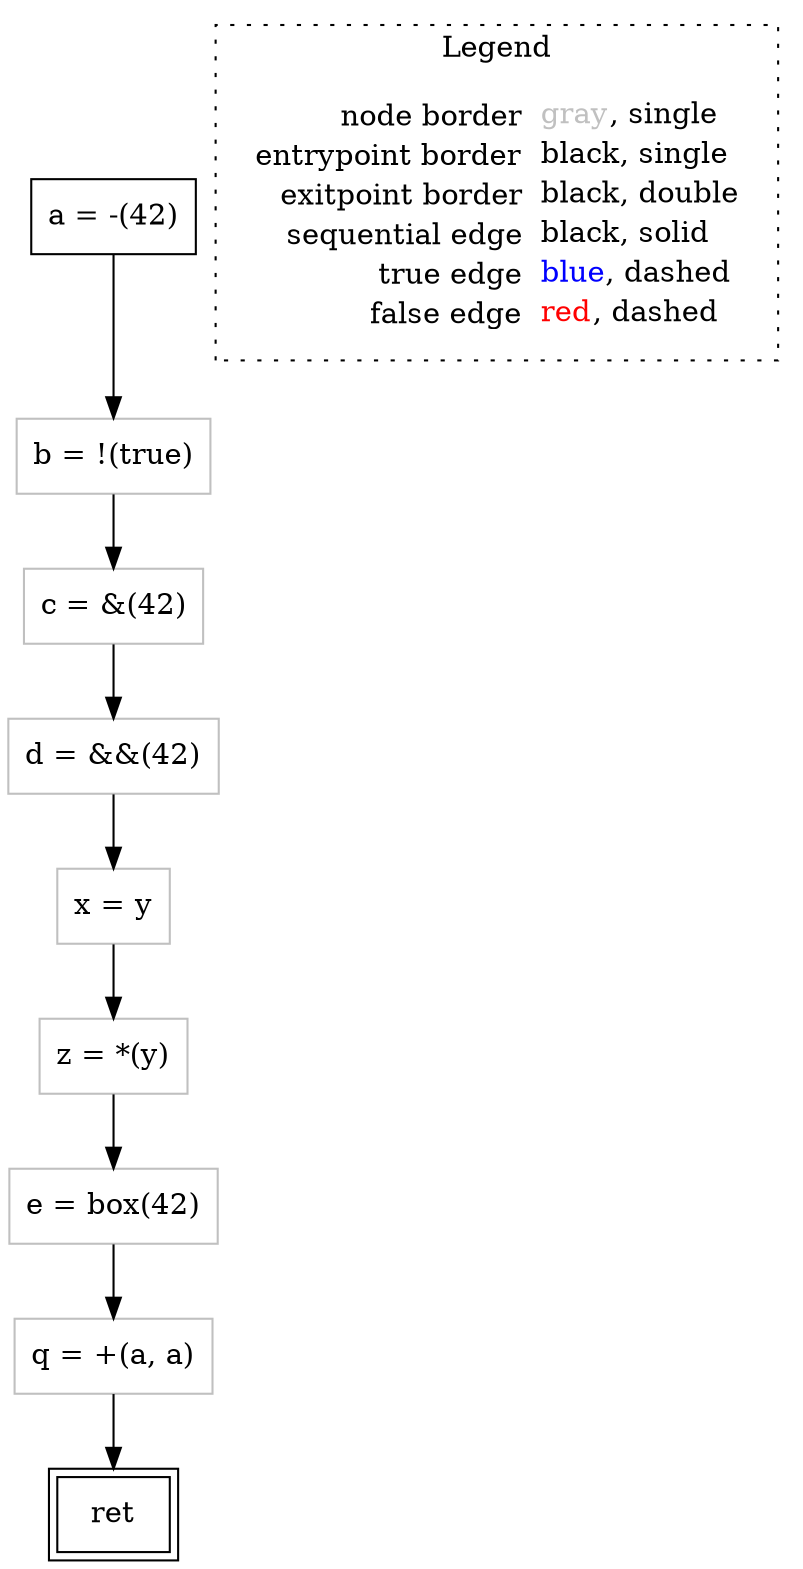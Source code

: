 digraph {
	"node0" [shape="rect",color="black",label=<a = -(42)>];
	"node1" [shape="rect",color="gray",label=<z = *(y)>];
	"node2" [shape="rect",color="gray",label=<d = &amp;&amp;(42)>];
	"node3" [shape="rect",color="gray",label=<q = +(a, a)>];
	"node4" [shape="rect",color="gray",label=<x = y>];
	"node5" [shape="rect",color="black",peripheries="2",label=<ret>];
	"node6" [shape="rect",color="gray",label=<e = box(42)>];
	"node7" [shape="rect",color="gray",label=<c = &amp;(42)>];
	"node8" [shape="rect",color="gray",label=<b = !(true)>];
	"node1" -> "node6" [color="black"];
	"node2" -> "node4" [color="black"];
	"node3" -> "node5" [color="black"];
	"node4" -> "node1" [color="black"];
	"node0" -> "node8" [color="black"];
	"node6" -> "node3" [color="black"];
	"node7" -> "node2" [color="black"];
	"node8" -> "node7" [color="black"];
subgraph cluster_legend {
	label="Legend";
	style=dotted;
	node [shape=plaintext];
	"legend" [label=<<table border="0" cellpadding="2" cellspacing="0" cellborder="0"><tr><td align="right">node border&nbsp;</td><td align="left"><font color="gray">gray</font>, single</td></tr><tr><td align="right">entrypoint border&nbsp;</td><td align="left"><font color="black">black</font>, single</td></tr><tr><td align="right">exitpoint border&nbsp;</td><td align="left"><font color="black">black</font>, double</td></tr><tr><td align="right">sequential edge&nbsp;</td><td align="left"><font color="black">black</font>, solid</td></tr><tr><td align="right">true edge&nbsp;</td><td align="left"><font color="blue">blue</font>, dashed</td></tr><tr><td align="right">false edge&nbsp;</td><td align="left"><font color="red">red</font>, dashed</td></tr></table>>];
}

}
